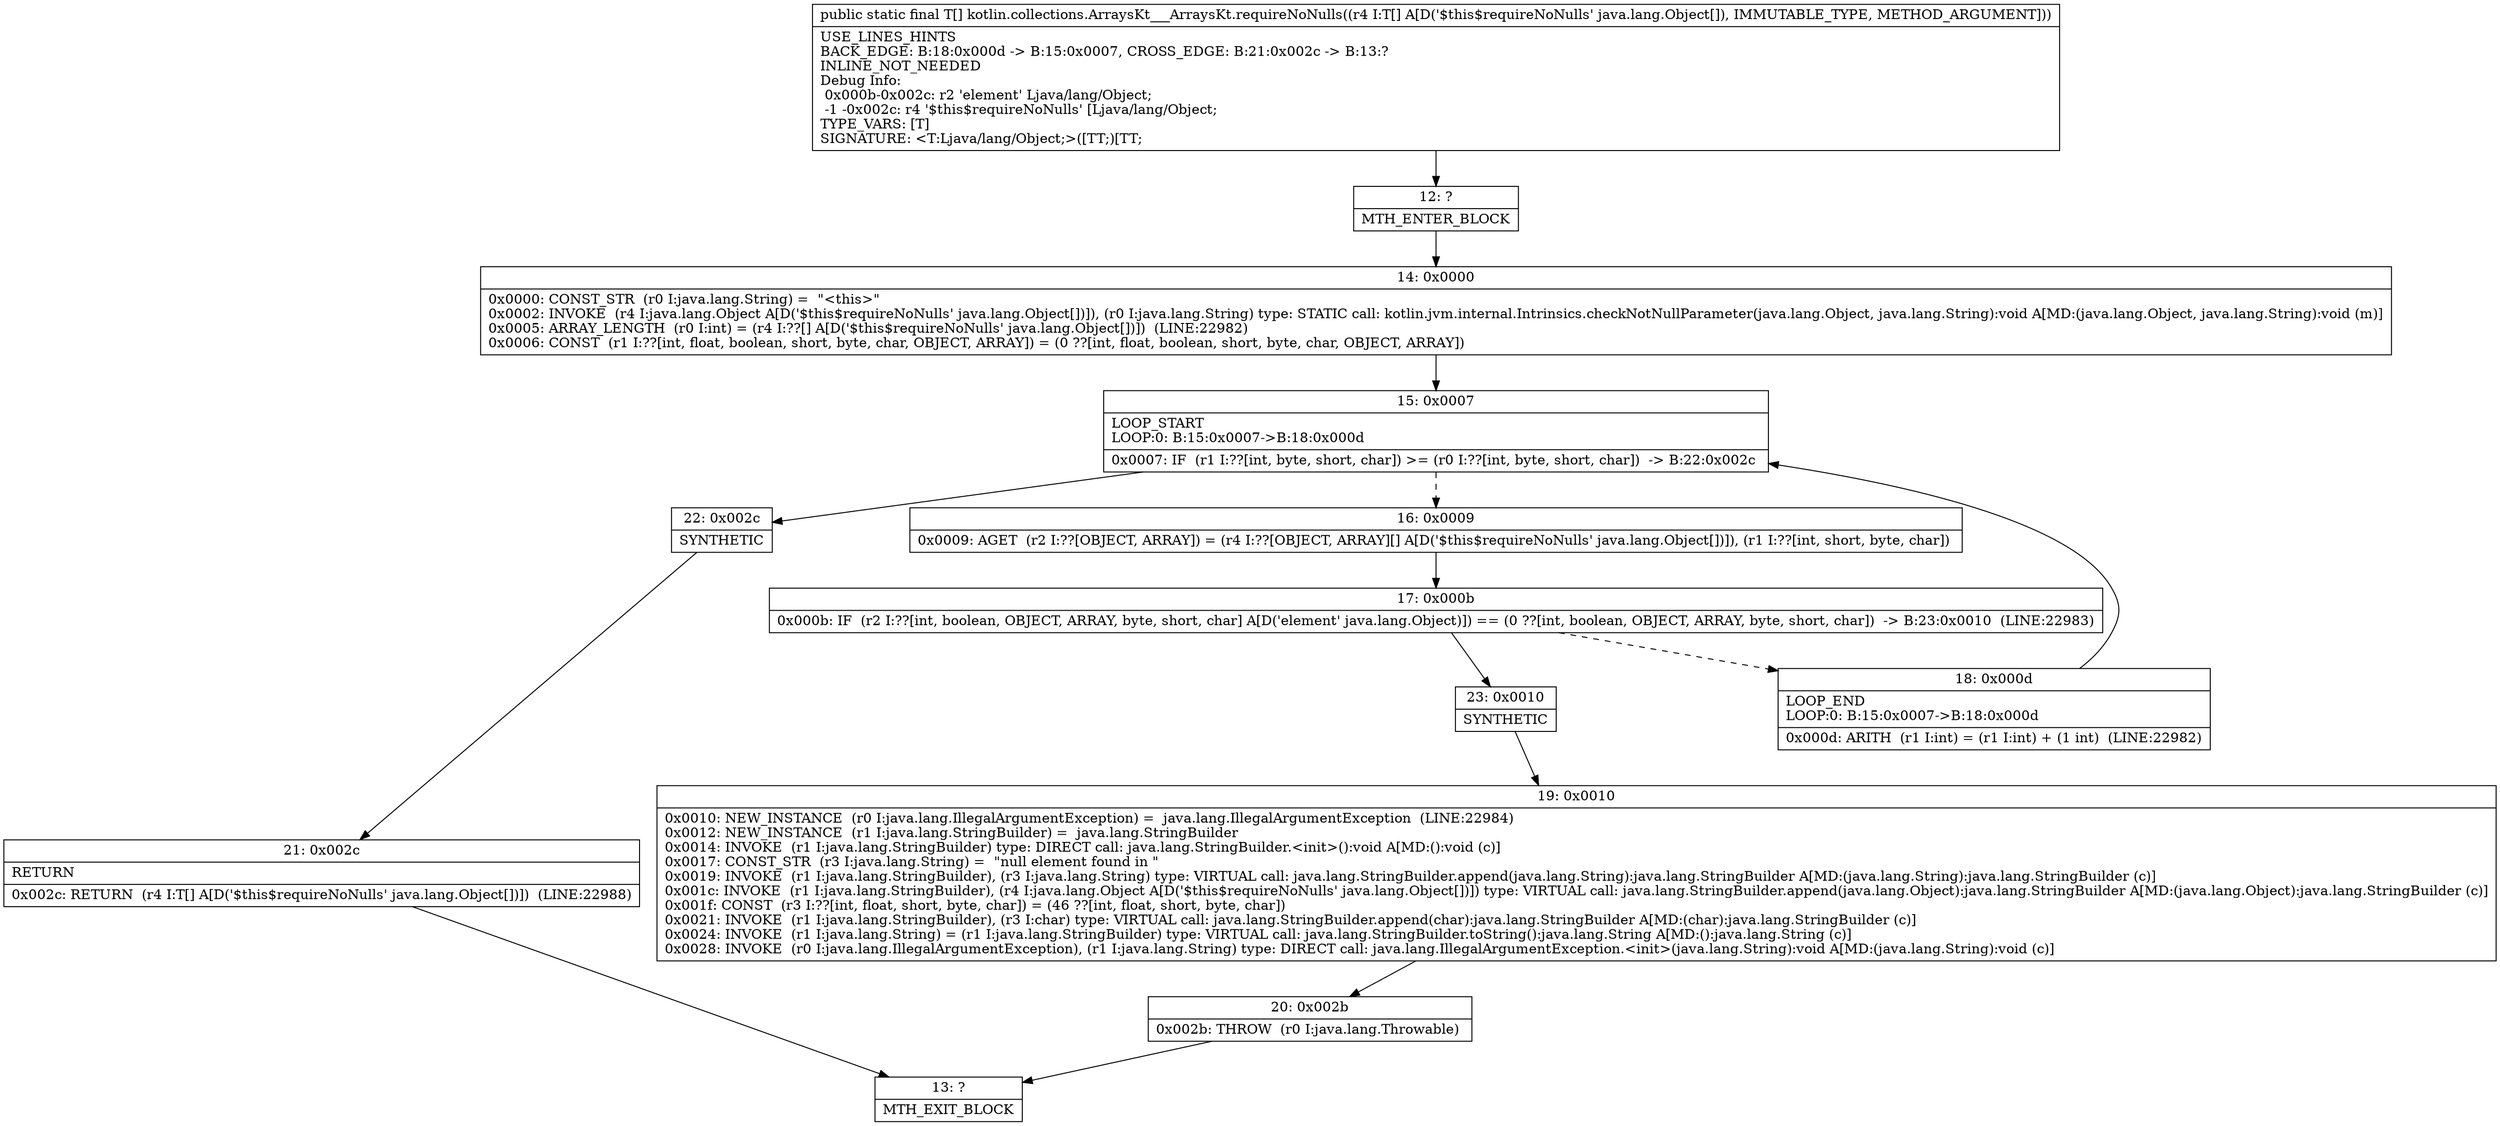 digraph "CFG forkotlin.collections.ArraysKt___ArraysKt.requireNoNulls([Ljava\/lang\/Object;)[Ljava\/lang\/Object;" {
Node_12 [shape=record,label="{12\:\ ?|MTH_ENTER_BLOCK\l}"];
Node_14 [shape=record,label="{14\:\ 0x0000|0x0000: CONST_STR  (r0 I:java.lang.String) =  \"\<this\>\" \l0x0002: INVOKE  (r4 I:java.lang.Object A[D('$this$requireNoNulls' java.lang.Object[])]), (r0 I:java.lang.String) type: STATIC call: kotlin.jvm.internal.Intrinsics.checkNotNullParameter(java.lang.Object, java.lang.String):void A[MD:(java.lang.Object, java.lang.String):void (m)]\l0x0005: ARRAY_LENGTH  (r0 I:int) = (r4 I:??[] A[D('$this$requireNoNulls' java.lang.Object[])])  (LINE:22982)\l0x0006: CONST  (r1 I:??[int, float, boolean, short, byte, char, OBJECT, ARRAY]) = (0 ??[int, float, boolean, short, byte, char, OBJECT, ARRAY]) \l}"];
Node_15 [shape=record,label="{15\:\ 0x0007|LOOP_START\lLOOP:0: B:15:0x0007\-\>B:18:0x000d\l|0x0007: IF  (r1 I:??[int, byte, short, char]) \>= (r0 I:??[int, byte, short, char])  \-\> B:22:0x002c \l}"];
Node_16 [shape=record,label="{16\:\ 0x0009|0x0009: AGET  (r2 I:??[OBJECT, ARRAY]) = (r4 I:??[OBJECT, ARRAY][] A[D('$this$requireNoNulls' java.lang.Object[])]), (r1 I:??[int, short, byte, char]) \l}"];
Node_17 [shape=record,label="{17\:\ 0x000b|0x000b: IF  (r2 I:??[int, boolean, OBJECT, ARRAY, byte, short, char] A[D('element' java.lang.Object)]) == (0 ??[int, boolean, OBJECT, ARRAY, byte, short, char])  \-\> B:23:0x0010  (LINE:22983)\l}"];
Node_18 [shape=record,label="{18\:\ 0x000d|LOOP_END\lLOOP:0: B:15:0x0007\-\>B:18:0x000d\l|0x000d: ARITH  (r1 I:int) = (r1 I:int) + (1 int)  (LINE:22982)\l}"];
Node_23 [shape=record,label="{23\:\ 0x0010|SYNTHETIC\l}"];
Node_19 [shape=record,label="{19\:\ 0x0010|0x0010: NEW_INSTANCE  (r0 I:java.lang.IllegalArgumentException) =  java.lang.IllegalArgumentException  (LINE:22984)\l0x0012: NEW_INSTANCE  (r1 I:java.lang.StringBuilder) =  java.lang.StringBuilder \l0x0014: INVOKE  (r1 I:java.lang.StringBuilder) type: DIRECT call: java.lang.StringBuilder.\<init\>():void A[MD:():void (c)]\l0x0017: CONST_STR  (r3 I:java.lang.String) =  \"null element found in \" \l0x0019: INVOKE  (r1 I:java.lang.StringBuilder), (r3 I:java.lang.String) type: VIRTUAL call: java.lang.StringBuilder.append(java.lang.String):java.lang.StringBuilder A[MD:(java.lang.String):java.lang.StringBuilder (c)]\l0x001c: INVOKE  (r1 I:java.lang.StringBuilder), (r4 I:java.lang.Object A[D('$this$requireNoNulls' java.lang.Object[])]) type: VIRTUAL call: java.lang.StringBuilder.append(java.lang.Object):java.lang.StringBuilder A[MD:(java.lang.Object):java.lang.StringBuilder (c)]\l0x001f: CONST  (r3 I:??[int, float, short, byte, char]) = (46 ??[int, float, short, byte, char]) \l0x0021: INVOKE  (r1 I:java.lang.StringBuilder), (r3 I:char) type: VIRTUAL call: java.lang.StringBuilder.append(char):java.lang.StringBuilder A[MD:(char):java.lang.StringBuilder (c)]\l0x0024: INVOKE  (r1 I:java.lang.String) = (r1 I:java.lang.StringBuilder) type: VIRTUAL call: java.lang.StringBuilder.toString():java.lang.String A[MD:():java.lang.String (c)]\l0x0028: INVOKE  (r0 I:java.lang.IllegalArgumentException), (r1 I:java.lang.String) type: DIRECT call: java.lang.IllegalArgumentException.\<init\>(java.lang.String):void A[MD:(java.lang.String):void (c)]\l}"];
Node_20 [shape=record,label="{20\:\ 0x002b|0x002b: THROW  (r0 I:java.lang.Throwable) \l}"];
Node_13 [shape=record,label="{13\:\ ?|MTH_EXIT_BLOCK\l}"];
Node_22 [shape=record,label="{22\:\ 0x002c|SYNTHETIC\l}"];
Node_21 [shape=record,label="{21\:\ 0x002c|RETURN\l|0x002c: RETURN  (r4 I:T[] A[D('$this$requireNoNulls' java.lang.Object[])])  (LINE:22988)\l}"];
MethodNode[shape=record,label="{public static final T[] kotlin.collections.ArraysKt___ArraysKt.requireNoNulls((r4 I:T[] A[D('$this$requireNoNulls' java.lang.Object[]), IMMUTABLE_TYPE, METHOD_ARGUMENT]))  | USE_LINES_HINTS\lBACK_EDGE: B:18:0x000d \-\> B:15:0x0007, CROSS_EDGE: B:21:0x002c \-\> B:13:?\lINLINE_NOT_NEEDED\lDebug Info:\l  0x000b\-0x002c: r2 'element' Ljava\/lang\/Object;\l  \-1 \-0x002c: r4 '$this$requireNoNulls' [Ljava\/lang\/Object;\lTYPE_VARS: [T]\lSIGNATURE: \<T:Ljava\/lang\/Object;\>([TT;)[TT;\l}"];
MethodNode -> Node_12;Node_12 -> Node_14;
Node_14 -> Node_15;
Node_15 -> Node_16[style=dashed];
Node_15 -> Node_22;
Node_16 -> Node_17;
Node_17 -> Node_18[style=dashed];
Node_17 -> Node_23;
Node_18 -> Node_15;
Node_23 -> Node_19;
Node_19 -> Node_20;
Node_20 -> Node_13;
Node_22 -> Node_21;
Node_21 -> Node_13;
}


